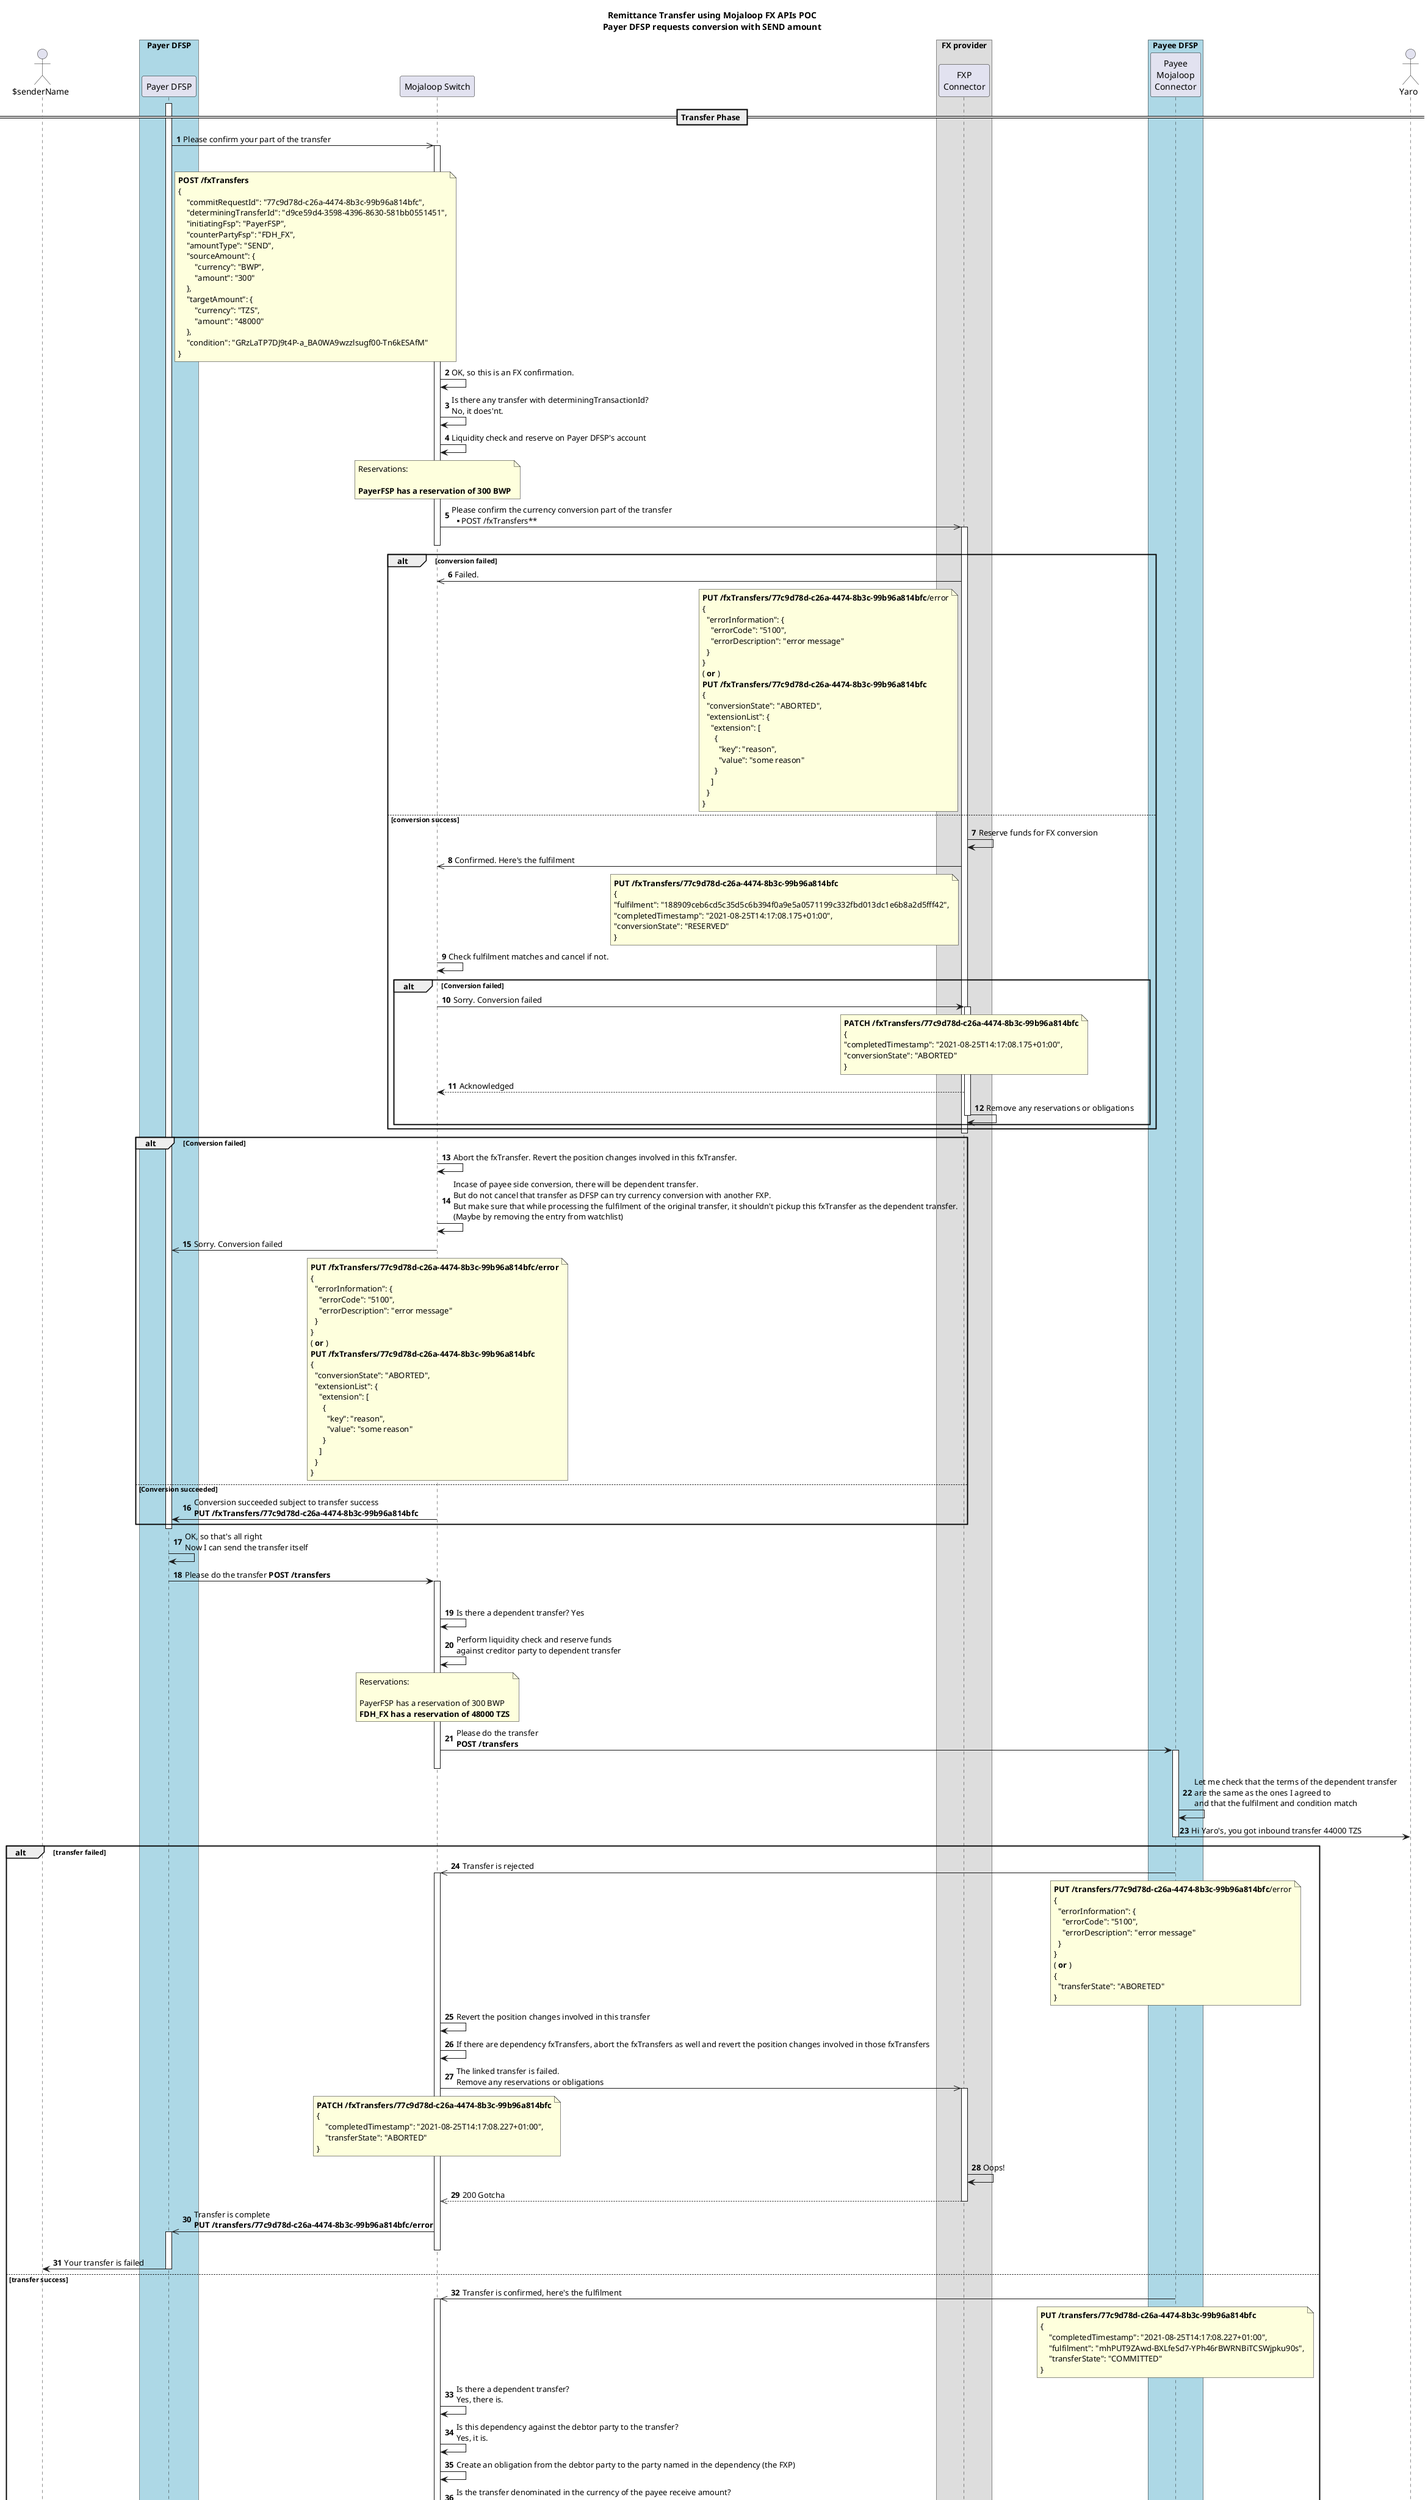 @startuml

!$simplified = true
!$hideSwitchDetail = false
!$advancedCoreConnectorFlow = true
!$senderLastName = ""
!$senderDOB = "1966-06-16"
!$receiverName = "Yaro"
!$receiverFirstName = "Yaro"
!$receiverMiddleName = ""
!$receiverLastName = ""
!$receiverDOB = "1966-06-16"
!$payerCurrency = "BWP"
!$payeeCurrency = "TZS"
!$payerFSPID = "PayerFSP"
!$payeeFSPID = "PayeeFSP"
!$fxpID = "FDH_FX"
!$payerMSISDN = "26787654321"
!$payeeMSISDN = "2551234567890"
!$payeeReceiveAmount = "44000"
!$payerSendAmount = "300"
!$payeeFee = "4000"
!$targetAmount = "48000"
!$fxpChargesSource = "33"
!$fxpChargesTarget = "6000"
!$fxpSourceAmount = "300"
!$fxpTargetAmount = "48000"
!$totalChargesSourceCurrency = "55"
!$totalChargesTargetCurrency = "10000"
!$conversionRequestId = "828cc75f-1654-415e-8fcd-df76cc9329b9"
!$conversionId = "581f68ef-b54f-416f-9161-ac34e889a84b"
!$homeTransactionId = "string"
!$quoteId = "382987a8-75ce-4037-b500-c475e08c1727"
!$transactionId = "d9ce59d4-3598-4396-8630-581bb0551451"
!$quotePayerExpiration = "2021-08-25T14:17:09.663+01:00"
!$quotePayeeExpiration = "2021-08-25T14:17:09.663+01:00"
!$commitRequestId = "77c9d78d-c26a-4474-8b3c-99b96a814bfc"
!$determiningTransferId = "d9ce59d4-3598-4396-8630-581bb0551451"
!$transferId = "d9ce59d4-3598-4396-8630-581bb0551451"
!$fxCondition = "GRzLaTP7DJ9t4P-a_BA0WA9wzzlsugf00-Tn6kESAfM"
!$condition = "HOr22-H3AfTDHrSkPjJtVPRdKouuMkDXTR4ejlQa8Ks"

title Remittance Transfer using Mojaloop FX APIs POC\nPayer DFSP requests conversion with SEND amount
actor "$senderName" as A1
box "Payer DFSP" #LightBlue  
  participant "Payer DFSP" as D1
end box

participant "Mojaloop Switch" as S1

'box "Discovery Service" #LightYellow
'  participant "ALS Oracle" as ALS
'end box

box "FX provider"  
  participant "FXP\nConnector" as FXP
end box

box "Payee DFSP" #LightBlue   
  participant "Payee\nMojaloop\nConnector" as D2
end box

actor "$receiverName" as A2
autonumber

== Transfer Phase ==
activate D1
D1->>S1:Please confirm your part of the transfer
note right of D1
**POST /fxTransfers**
{
    "commitRequestId": "$commitRequestId",
    "determiningTransferId": "$determiningTransferId",
    "initiatingFsp": "$payerFSPID",
    "counterPartyFsp": "$fxpID",
    "amountType": "SEND",
    "sourceAmount": {
        "currency": "$payerCurrency",
        "amount": "$fxpSourceAmount"
    },
    "targetAmount": {
        "currency": "$payeeCurrency",
        "amount": "$fxpTargetAmount"
    },
    "condition": "$fxCondition"
}
end note
activate S1
!if ($simplified != true)
S1-->>D1:202 I'll get back to you
!endif
deactivate D2
!if ($hideSwitchDetail != true)
S1->S1:OK, so this is an FX confirmation.
S1->S1: Is there any transfer with determiningTransactionId?\nNo, it does'nt.
!endif
S1->S1: Liquidity check and reserve on Payer DFSP's account
!if ($hideSwitchDetail != true)
note over S1
Reservations:

**$payerFSPID has a reservation of $fxpSourceAmount $payerCurrency**
end note
!endif
S1->>FXP:Please confirm the currency conversion part of the transfer\n** POST /fxTransfers**
activate FXP
!if ($simplified != true)
FXP-->>S1:202 I'll get back to you
!endif
deactivate S1
alt conversion failed
  FXP->>S1:Failed.
  note left of FXP
  **PUT /fxTransfers/$commitRequestId**/error
  {
    "errorInformation": {
      "errorCode": "5100",
      "errorDescription": "error message"
    }
  }
  ( **or** )
  **PUT /fxTransfers/$commitRequestId**
  {
    "conversionState": "ABORTED",
    "extensionList": {
      "extension": [
        {
          "key": "reason",
          "value": "some reason"
        }
      ]
    }
  }
  end note
else conversion success
  FXP->FXP:Reserve funds for FX conversion
  FXP->>S1:Confirmed. Here's the fulfilment
  note left of FXP
  **PUT /fxTransfers/$commitRequestId**
  {
  "fulfilment": "188909ceb6cd5c35d5c6b394f0a9e5a0571199c332fbd013dc1e6b8a2d5fff42",
  "completedTimestamp": "2021-08-25T14:17:08.175+01:00",
  "conversionState": "RESERVED"
  }
  end note
  S1->S1:Check fulfilment matches and cancel if not.
  alt Conversion failed
      S1->FXP:Sorry. Conversion failed
      note over FXP
      **PATCH /fxTransfers/$commitRequestId**
      {
      "completedTimestamp": "2021-08-25T14:17:08.175+01:00",
      "conversionState": "ABORTED"
      }
      end note
      activate FXP
      FXP-->S1:Acknowledged
      FXP->FXP:Remove any reservations or obligations
      deactivate FXP
  end
end
!if ($simplified != true)
S1-->>FXP:200 Gotcha
!endif
deactivate FXP

alt Conversion failed
  S1->S1: Abort the fxTransfer. Revert the position changes involved in this fxTransfer.
  S1->S1: Incase of payee side conversion, there will be dependent transfer. \nBut do not cancel that transfer as DFSP can try currency conversion with another FXP. \nBut make sure that while processing the fulfilment of the original transfer, it shouldn't pickup this fxTransfer as the dependent transfer. \n(Maybe by removing the entry from watchlist)
  S1->>D1:Sorry. Conversion failed
  note over S1
  **PUT /fxTransfers/$commitRequestId/error**
  {
    "errorInformation": {
      "errorCode": "5100",
      "errorDescription": "error message"
    }
  }
  ( **or** )
  **PUT /fxTransfers/$commitRequestId**
  {
    "conversionState": "ABORTED",
    "extensionList": {
      "extension": [
        {
          "key": "reason",
          "value": "some reason"
        }
      ]
    }
  }
  end note
else Conversion succeeded
    S1->D1:Conversion succeeded subject to transfer success\n**PUT /fxTransfers/77c9d78d-c26a-4474-8b3c-99b96a814bfc**
end

!if ($simplified != true)
D1-->S1:200 Gotcha
!endif
deactivate D1
D1->D1:OK, so that's all right\nNow I can send the transfer itself

D1->S1:Please do the transfer **POST /transfers**
!if ($simplified != true)
note over D1
POST /transfers
{
    "transferId": "$transferId",
    "payeeFsp": "$payeeFSPID",
    "payerFsp": "$payerFSPID",
    "amount": {
        "currency": "$payeeCurrency",
        "amount": "$targetAmount"
    },
    "ilpPacket": "<Encoded transaction object>",
    "condition": "$condition",
    "expiration": "2016-05-24T08:38:08.699-04:00"
}
end note
!endif
activate S1
!if ($simplified != true)
S1-->D1:202 I'll get back to you
!endif
deactivate D1
!if ($hideSwitchDetail != true)
S1->S1:Is there a dependent transfer? Yes
!endif
S1->S1:Perform liquidity check and reserve funds\nagainst creditor party to dependent transfer
note over S1
Reservations:

$payerFSPID has a reservation of $fxpSourceAmount $payerCurrency
**$fxpID has a reservation of $targetAmount $payeeCurrency**
end note

S1->D2:Please do the transfer\n**POST /transfers**
activate D2
!if ($simplified != true)
D2-->S1:202 I'll get back to you
!endif
deactivate S1
D2->D2:Let me check that the terms of the dependent transfer\nare the same as the ones I agreed to\nand that the fulfilment and condition match

D2->A2: Hi $receiverName's, you got inbound transfer $payeeReceiveAmount $payeeCurrency
deactivate D2

alt transfer failed
  D2->>S1:Transfer is rejected
  note over D2
  **PUT /transfers/$commitRequestId**/error
  {
    "errorInformation": {
      "errorCode": "5100",
      "errorDescription": "error message"
    }
  }
  ( **or** )
  {
    "transferState": "ABORETED"
  }
  end note

  activate S1
  !if ($simplified != true)
  S1-->>D2:200 Gotcha
  !endif
  
  S1->S1: Revert the position changes involved in this transfer
  S1->S1: If there are dependency fxTransfers, abort the fxTransfers as well and revert the position changes involved in those fxTransfers

  S1->>FXP: The linked transfer is failed.\nRemove any reservations or obligations
  note over S1
  **PATCH /fxTransfers/$commitRequestId**
  {
      "completedTimestamp": "2021-08-25T14:17:08.227+01:00",
      "transferState": "ABORTED"
  }
  end note
  activate FXP
  FXP->FXP: Oops!
  FXP-->>S1:200 Gotcha
  deactivate FXP
  S1->>D1:Transfer is complete\n**PUT /transfers/$commitRequestId/error**
  activate D1
  !if ($simplified != true)
  D1-->S1:200 Gotcha
  !endif
  deactivate S1
  D1->A1:Your transfer is failed
  deactivate D1
else transfer success
  D2->>S1:Transfer is confirmed, here's the fulfilment
  note over D2
  **PUT /transfers/$commitRequestId**
  {
      "completedTimestamp": "2021-08-25T14:17:08.227+01:00",
      "fulfilment": "mhPUT9ZAwd-BXLfeSd7-YPh46rBWRNBiTCSWjpku90s",
      "transferState": "COMMITTED"
  }
  end note
  activate S1
  !if ($simplified != true)
  S1-->>D2:200 Gotcha
  !endif
  
  !if ($hideSwitchDetail != true)
  S1->S1:Is there a dependent transfer?\nYes, there is.
  S1->S1:Is this dependency against the debtor party to the transfer?\nYes, it is.
  S1->S1:Create an obligation from the debtor party to the party named in the dependency (the FXP)
  S1->S1:Is the transfer denominated in the currency of the payee receive amount?\nYes, it is.
  S1->S1:Create an obligation from the party named in the dependency\nto the creditor party for the transfer
  !else
  S1->S1:Create obligations from the payer to the FXP and from FXP to the payee
  !endif
  S1->>FXP:The transfer succeeded.\nYou can clear it in your ledgers
  note over S1
  **PATCH /fxTransfers/$commitRequestId**
  {
      "completedTimestamp": "2021-08-25T14:17:08.227+01:00",
      "fulfilment": "mhPUT9ZAwd-BXLfeSd7-YPh46rBWRNBiTCSWjpku90s",
      "transferState": "COMMITTED"
  }
  end note
  activate FXP
  FXP->FXP:Let's just check: does this match the stuff I sent?
  FXP->FXP:It does. Great. I'll clear the conversion
  FXP-->>S1:200 Gotcha
  deactivate FXP
  note over S1
      Ledger positions:
      $payerFSPID has a debit of $fxpSourceAmount $payerCurrency
      $fxpID has a credit of $fxpSourceAmount $payerCurrency
      $fxpID has a debit of $fxpTargetAmount $payeeCurrency
      $payeeFSPID has a credit of $targetAmount $payeeCurrency
  end note
  S1->>D1:Transfer is complete\n**PUT /transfers/$commitRequestId**
  activate D1
  !if ($simplified != true)
  D1-->S1:200 Gotcha
  !endif
  deactivate S1

  D1->A1:Your transfer is successful
  deactivate D1
end

@enduml